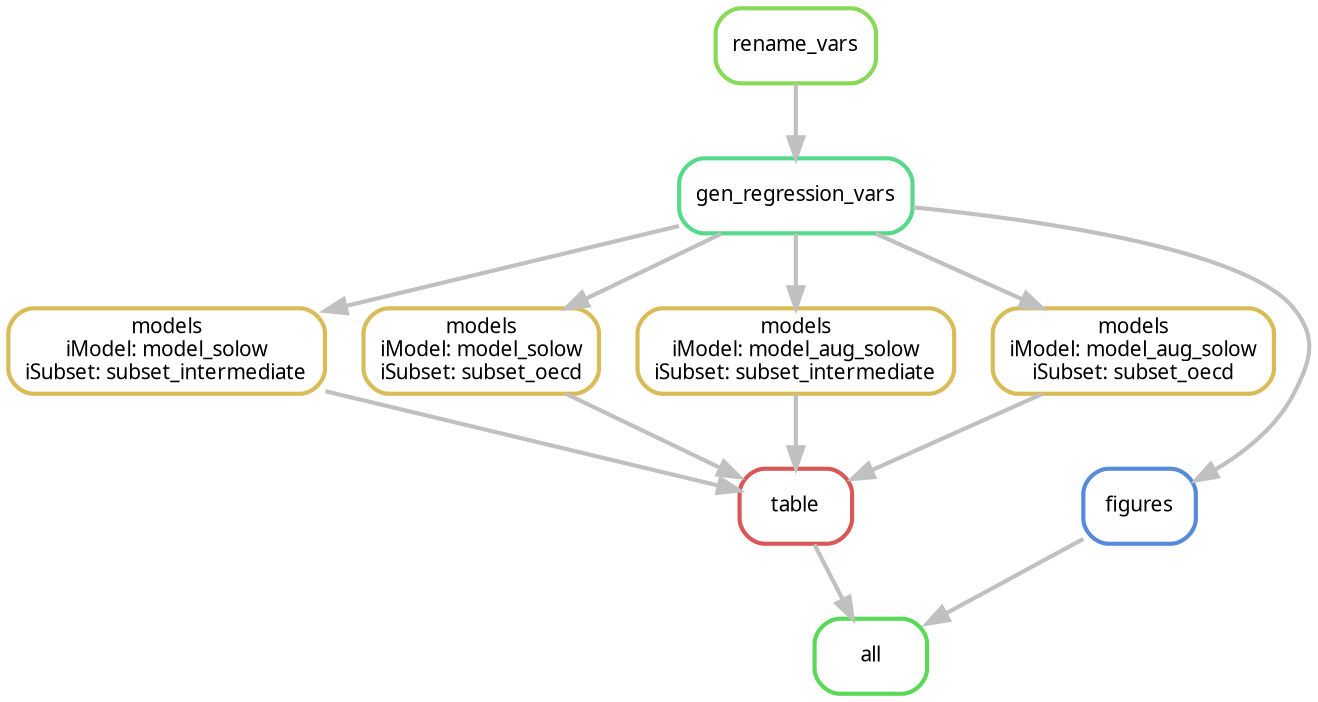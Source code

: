 digraph snakemake_dag {
    graph[bgcolor=white, margin=0];
    node[shape=box, style=rounded, fontname=sans,                 fontsize=10, penwidth=2];
    edge[penwidth=2, color=grey];
	0[label = "all", color = "0.33 0.6 0.85", style="rounded"];
	1[label = "table", color = "0.00 0.6 0.85", style="rounded"];
	2[label = "models\niModel: model_solow\niSubset: subset_intermediate", color = "0.13 0.6 0.85", style="rounded"];
	3[label = "gen_regression_vars", color = "0.40 0.6 0.85", style="rounded"];
	4[label = "rename_vars", color = "0.27 0.6 0.85", style="rounded"];
	5[label = "models\niModel: model_solow\niSubset: subset_oecd", color = "0.13 0.6 0.85", style="rounded"];
	6[label = "models\niModel: model_aug_solow\niSubset: subset_intermediate", color = "0.13 0.6 0.85", style="rounded"];
	7[label = "models\niModel: model_aug_solow\niSubset: subset_oecd", color = "0.13 0.6 0.85", style="rounded"];
	8[label = "figures", color = "0.60 0.6 0.85", style="rounded"];
	1 -> 0
	8 -> 0
	2 -> 1
	5 -> 1
	6 -> 1
	7 -> 1
	3 -> 2
	4 -> 3
	3 -> 5
	3 -> 6
	3 -> 7
	3 -> 8
}            

